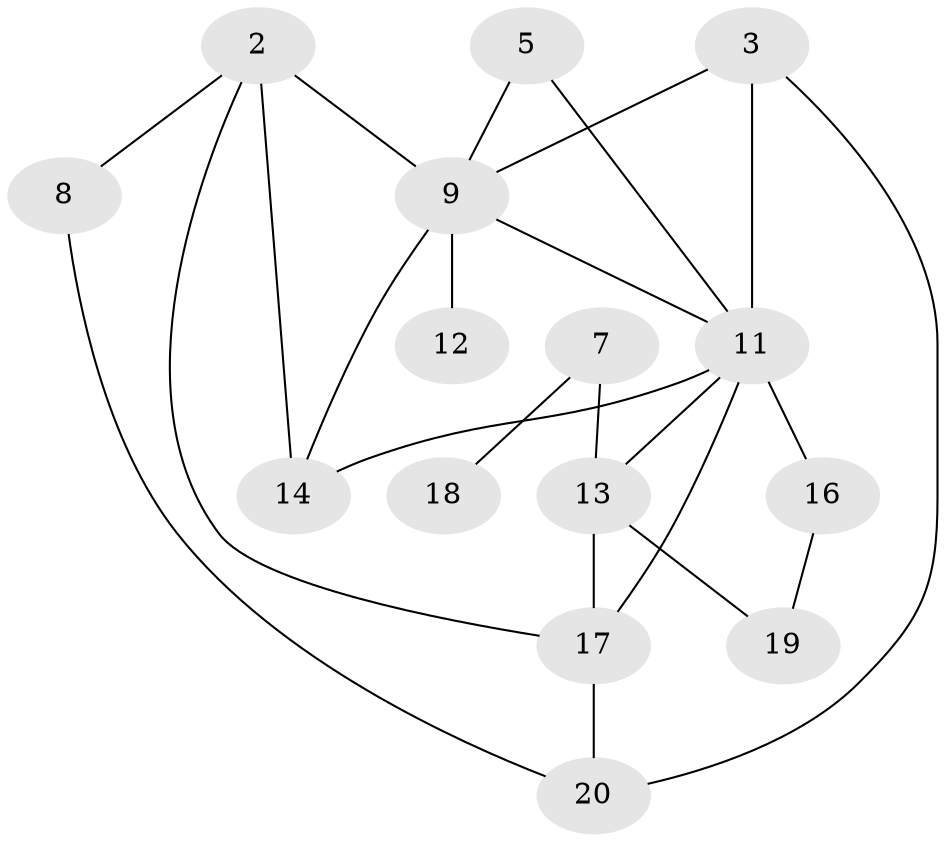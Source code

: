 // original degree distribution, {0: 0.1, 1: 0.25, 2: 0.3375, 3: 0.1625, 7: 0.0125, 4: 0.0875, 5: 0.025, 6: 0.025}
// Generated by graph-tools (version 1.1) at 2025/48/03/04/25 22:48:15]
// undirected, 15 vertices, 23 edges
graph export_dot {
  node [color=gray90,style=filled];
  2;
  3;
  5;
  7;
  8;
  9;
  11;
  12;
  13;
  14;
  16;
  17;
  18;
  19;
  20;
  2 -- 8 [weight=1.0];
  2 -- 9 [weight=1.0];
  2 -- 14 [weight=2.0];
  2 -- 17 [weight=1.0];
  3 -- 9 [weight=1.0];
  3 -- 11 [weight=2.0];
  3 -- 20 [weight=1.0];
  5 -- 9 [weight=1.0];
  5 -- 11 [weight=1.0];
  7 -- 13 [weight=1.0];
  7 -- 18 [weight=1.0];
  8 -- 20 [weight=1.0];
  9 -- 11 [weight=1.0];
  9 -- 12 [weight=2.0];
  9 -- 14 [weight=1.0];
  11 -- 13 [weight=1.0];
  11 -- 14 [weight=1.0];
  11 -- 16 [weight=2.0];
  11 -- 17 [weight=1.0];
  13 -- 17 [weight=1.0];
  13 -- 19 [weight=1.0];
  16 -- 19 [weight=1.0];
  17 -- 20 [weight=1.0];
}
